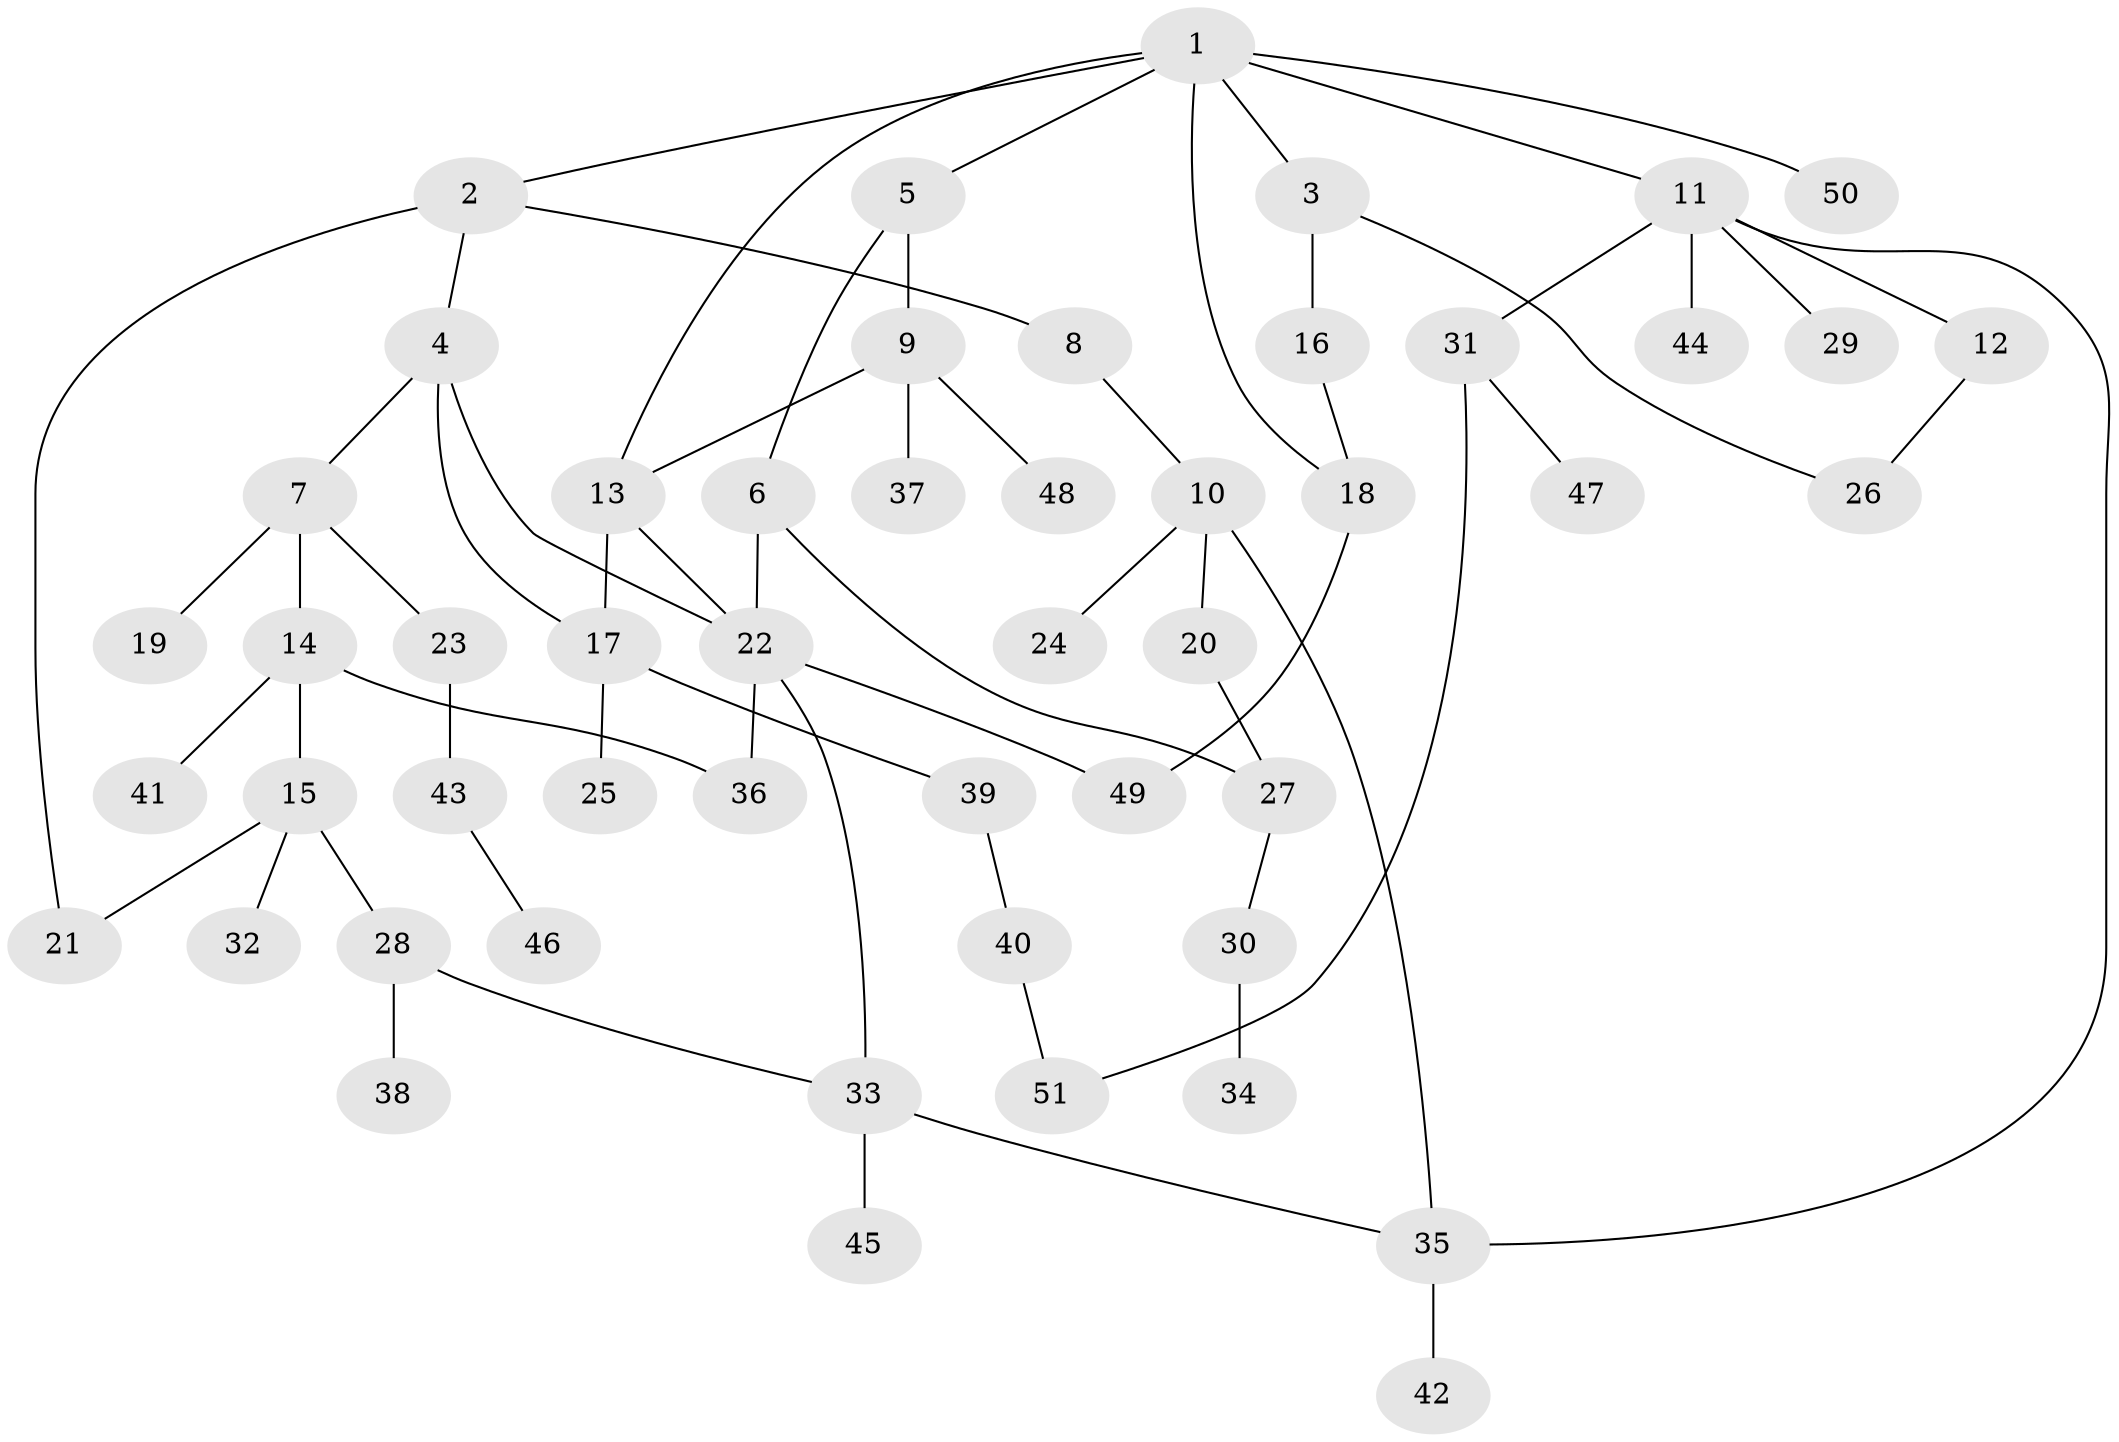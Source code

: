 // coarse degree distribution, {11: 0.02857142857142857, 4: 0.08571428571428572, 3: 0.2571428571428571, 6: 0.08571428571428572, 2: 0.14285714285714285, 1: 0.37142857142857144, 5: 0.02857142857142857}
// Generated by graph-tools (version 1.1) at 2025/51/02/27/25 19:51:36]
// undirected, 51 vertices, 64 edges
graph export_dot {
graph [start="1"]
  node [color=gray90,style=filled];
  1;
  2;
  3;
  4;
  5;
  6;
  7;
  8;
  9;
  10;
  11;
  12;
  13;
  14;
  15;
  16;
  17;
  18;
  19;
  20;
  21;
  22;
  23;
  24;
  25;
  26;
  27;
  28;
  29;
  30;
  31;
  32;
  33;
  34;
  35;
  36;
  37;
  38;
  39;
  40;
  41;
  42;
  43;
  44;
  45;
  46;
  47;
  48;
  49;
  50;
  51;
  1 -- 2;
  1 -- 3;
  1 -- 5;
  1 -- 11;
  1 -- 13;
  1 -- 50;
  1 -- 18;
  2 -- 4;
  2 -- 8;
  2 -- 21;
  3 -- 16;
  3 -- 26;
  4 -- 7;
  4 -- 17;
  4 -- 22;
  5 -- 6;
  5 -- 9;
  6 -- 27;
  6 -- 22;
  7 -- 14;
  7 -- 19;
  7 -- 23;
  8 -- 10;
  9 -- 37;
  9 -- 48;
  9 -- 13;
  10 -- 20;
  10 -- 24;
  10 -- 35;
  11 -- 12;
  11 -- 29;
  11 -- 31;
  11 -- 44;
  11 -- 35;
  12 -- 26;
  13 -- 22;
  13 -- 17;
  14 -- 15;
  14 -- 36;
  14 -- 41;
  15 -- 28;
  15 -- 32;
  15 -- 21;
  16 -- 18;
  17 -- 25;
  17 -- 39;
  18 -- 49;
  20 -- 27;
  22 -- 33;
  22 -- 49;
  22 -- 36;
  23 -- 43;
  27 -- 30;
  28 -- 38;
  28 -- 33;
  30 -- 34;
  31 -- 47;
  31 -- 51;
  33 -- 35;
  33 -- 45;
  35 -- 42;
  39 -- 40;
  40 -- 51;
  43 -- 46;
}
